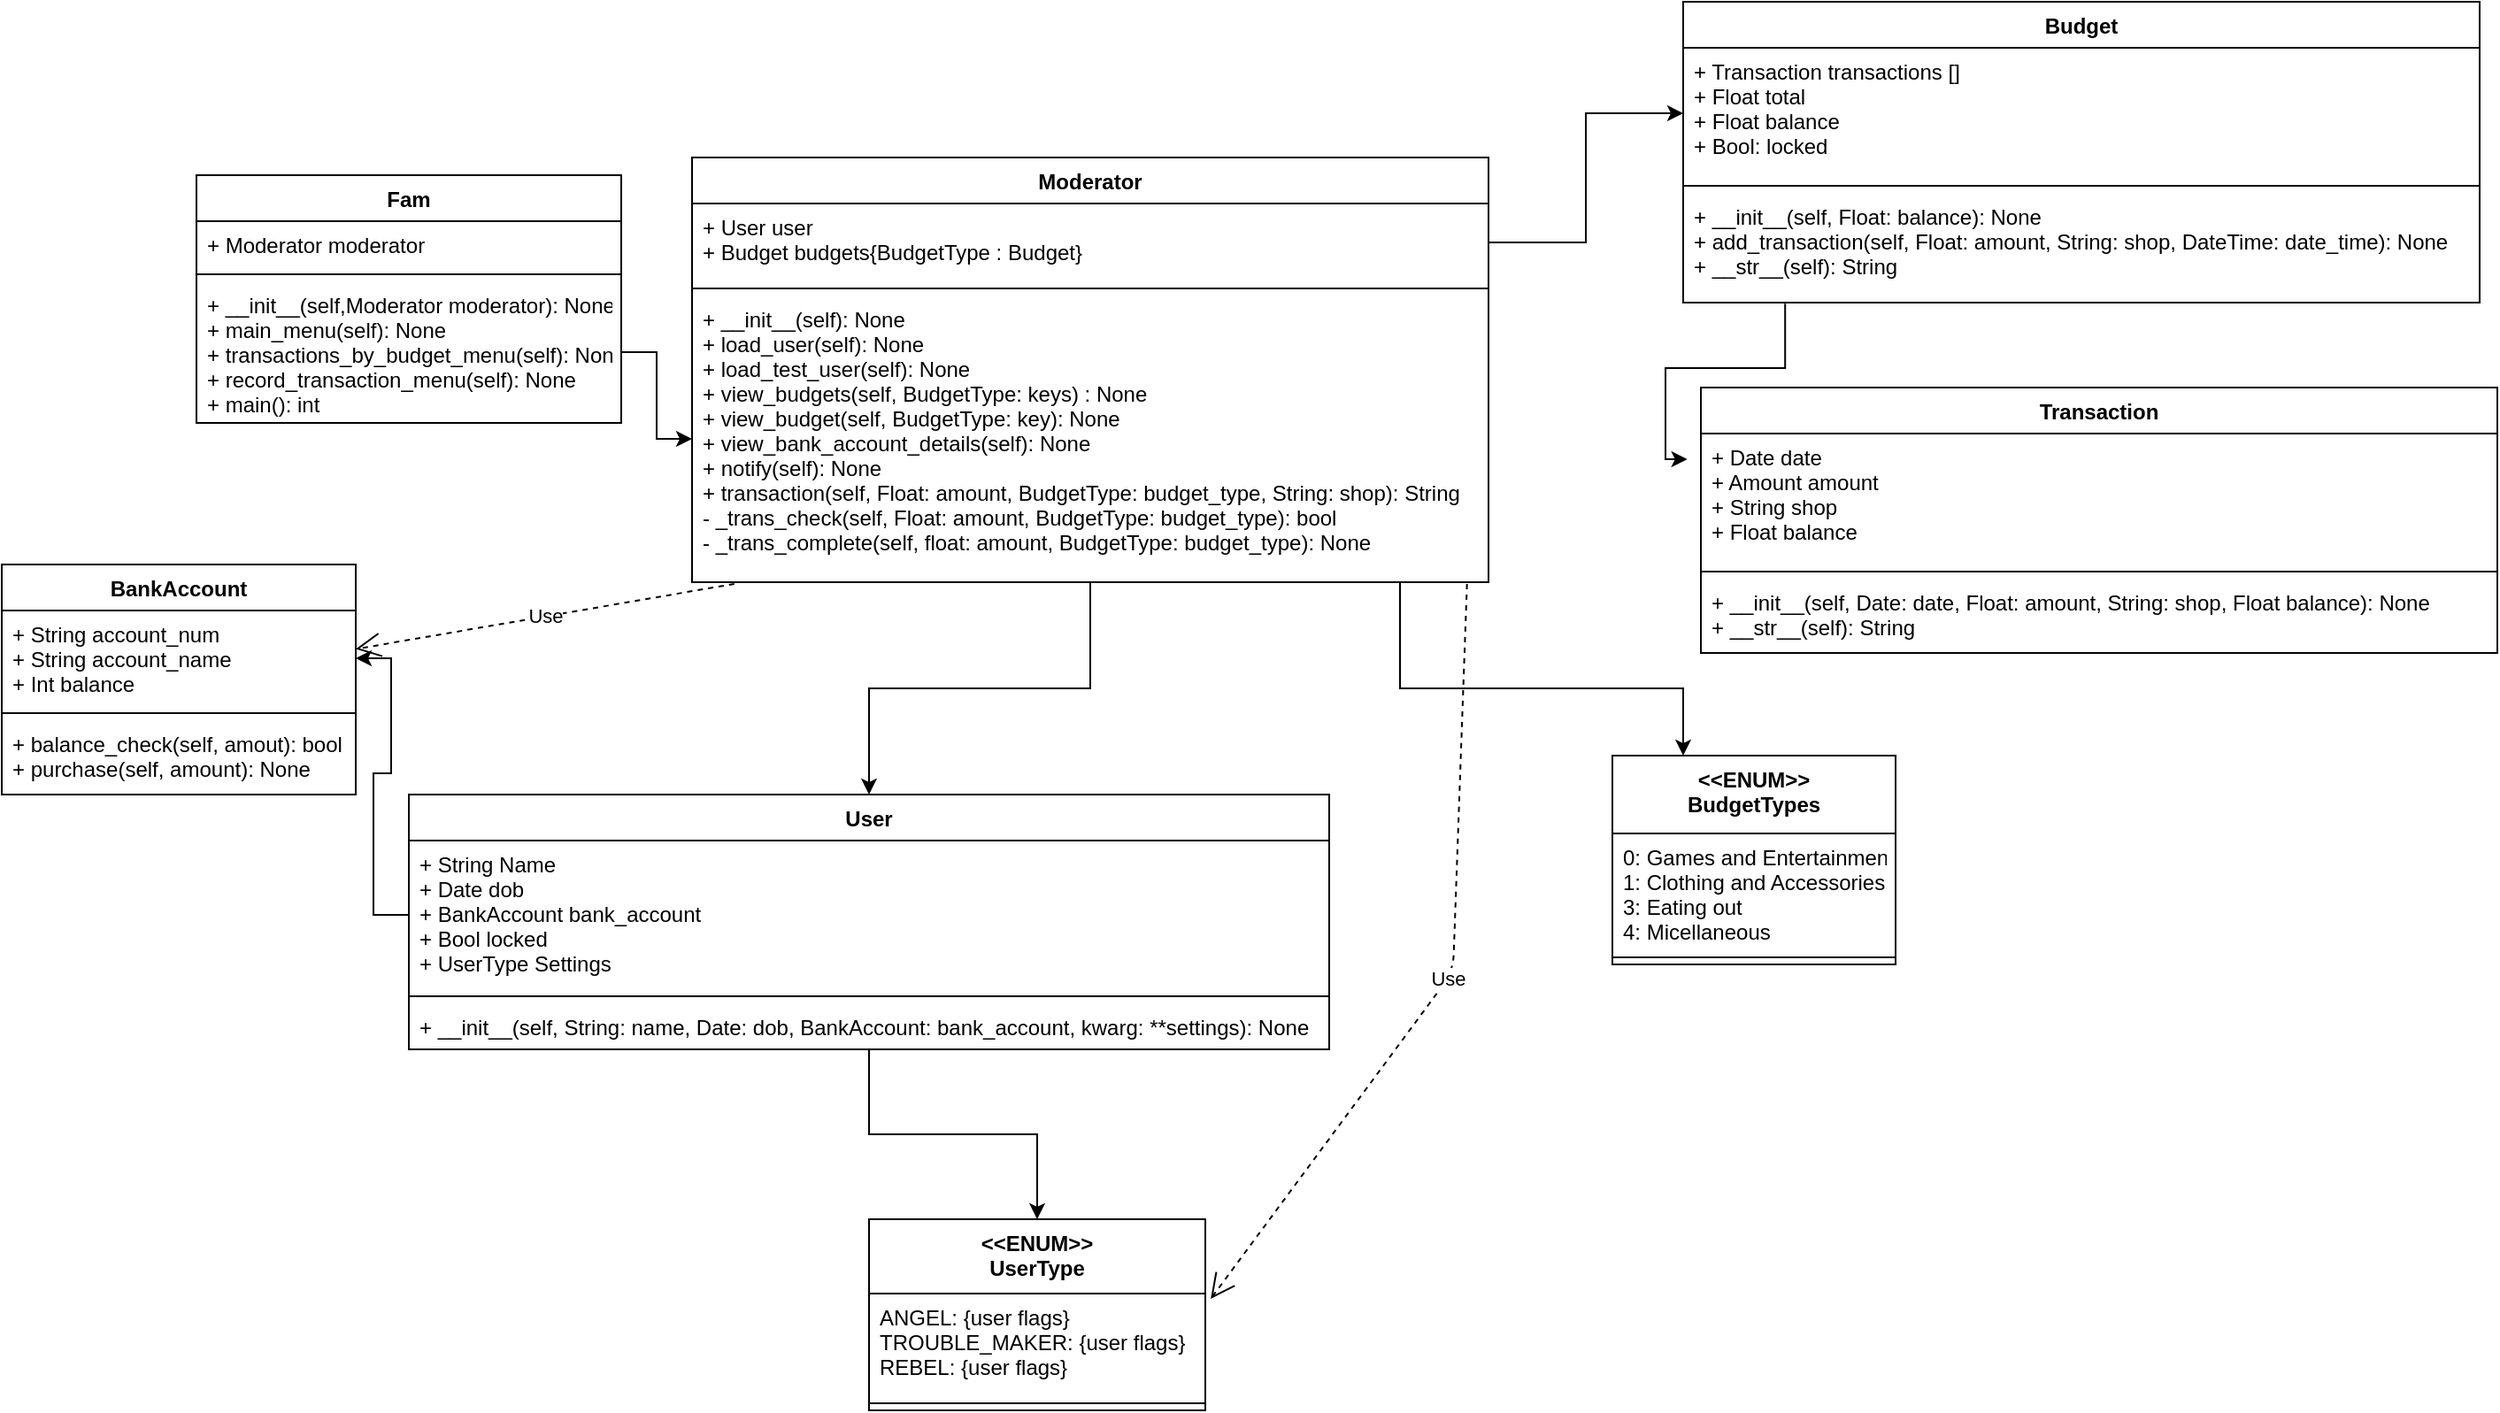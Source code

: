 <mxfile version="12.6.5" type="device"><diagram id="C5RBs43oDa-KdzZeNtuy" name="Page-1"><mxGraphModel dx="2493" dy="2029" grid="1" gridSize="10" guides="1" tooltips="1" connect="1" arrows="1" fold="1" page="1" pageScale="1" pageWidth="827" pageHeight="1169" math="0" shadow="0"><root><mxCell id="WIyWlLk6GJQsqaUBKTNV-0"/><mxCell id="WIyWlLk6GJQsqaUBKTNV-1" parent="WIyWlLk6GJQsqaUBKTNV-0"/><mxCell id="qYvfau1DeGDX7RzRkFKV-6" style="edgeStyle=orthogonalEdgeStyle;rounded=0;orthogonalLoop=1;jettySize=auto;html=1;entryX=-0.017;entryY=0.196;entryDx=0;entryDy=0;entryPerimeter=0;exitX=0.128;exitY=1.01;exitDx=0;exitDy=0;exitPerimeter=0;" parent="WIyWlLk6GJQsqaUBKTNV-1" source="bdW23PgDb8BX2SDiu6Tc-3" target="qYvfau1DeGDX7RzRkFKV-3" edge="1"><mxGeometry relative="1" as="geometry"/></mxCell><mxCell id="bdW23PgDb8BX2SDiu6Tc-0" value="Budget" style="swimlane;fontStyle=1;align=center;verticalAlign=top;childLayout=stackLayout;horizontal=1;startSize=26;horizontalStack=0;resizeParent=1;resizeParentMax=0;resizeLast=0;collapsible=1;marginBottom=0;" parent="WIyWlLk6GJQsqaUBKTNV-1" vertex="1"><mxGeometry x="520" y="-278" width="450" height="170" as="geometry"/></mxCell><mxCell id="bdW23PgDb8BX2SDiu6Tc-1" value="+ Transaction transactions []&#10;+ Float total&#10;+ Float balance&#10;+ Bool: locked" style="text;strokeColor=none;fillColor=none;align=left;verticalAlign=top;spacingLeft=4;spacingRight=4;overflow=hidden;rotatable=0;points=[[0,0.5],[1,0.5]];portConstraint=eastwest;" parent="bdW23PgDb8BX2SDiu6Tc-0" vertex="1"><mxGeometry y="26" width="450" height="74" as="geometry"/></mxCell><mxCell id="bdW23PgDb8BX2SDiu6Tc-2" value="" style="line;strokeWidth=1;fillColor=none;align=left;verticalAlign=middle;spacingTop=-1;spacingLeft=3;spacingRight=3;rotatable=0;labelPosition=right;points=[];portConstraint=eastwest;" parent="bdW23PgDb8BX2SDiu6Tc-0" vertex="1"><mxGeometry y="100" width="450" height="8" as="geometry"/></mxCell><mxCell id="bdW23PgDb8BX2SDiu6Tc-3" value="+ __init__(self, Float: balance): None&#10;+ add_transaction(self, Float: amount, String: shop, DateTime: date_time): None&#10;+ __str__(self): String" style="text;strokeColor=none;fillColor=none;align=left;verticalAlign=top;spacingLeft=4;spacingRight=4;overflow=hidden;rotatable=0;points=[[0,0.5],[1,0.5]];portConstraint=eastwest;" parent="bdW23PgDb8BX2SDiu6Tc-0" vertex="1"><mxGeometry y="108" width="450" height="62" as="geometry"/></mxCell><mxCell id="fvkShJkm0xsbzet6l3TY-21" style="edgeStyle=orthogonalEdgeStyle;rounded=0;orthogonalLoop=1;jettySize=auto;html=1;entryX=0.5;entryY=0;entryDx=0;entryDy=0;" parent="WIyWlLk6GJQsqaUBKTNV-1" source="bdW23PgDb8BX2SDiu6Tc-23" target="fvkShJkm0xsbzet6l3TY-14" edge="1"><mxGeometry relative="1" as="geometry"/></mxCell><mxCell id="bdW23PgDb8BX2SDiu6Tc-23" value="Moderator" style="swimlane;fontStyle=1;align=center;verticalAlign=top;childLayout=stackLayout;horizontal=1;startSize=26;horizontalStack=0;resizeParent=1;resizeParentMax=0;resizeLast=0;collapsible=1;marginBottom=0;" parent="WIyWlLk6GJQsqaUBKTNV-1" vertex="1"><mxGeometry x="-40" y="-190" width="450" height="240" as="geometry"/></mxCell><mxCell id="bdW23PgDb8BX2SDiu6Tc-24" value="+ User user&#10;+ Budget budgets{BudgetType : Budget}" style="text;strokeColor=none;fillColor=none;align=left;verticalAlign=top;spacingLeft=4;spacingRight=4;overflow=hidden;rotatable=0;points=[[0,0.5],[1,0.5]];portConstraint=eastwest;" parent="bdW23PgDb8BX2SDiu6Tc-23" vertex="1"><mxGeometry y="26" width="450" height="44" as="geometry"/></mxCell><mxCell id="bdW23PgDb8BX2SDiu6Tc-25" value="" style="line;strokeWidth=1;fillColor=none;align=left;verticalAlign=middle;spacingTop=-1;spacingLeft=3;spacingRight=3;rotatable=0;labelPosition=right;points=[];portConstraint=eastwest;" parent="bdW23PgDb8BX2SDiu6Tc-23" vertex="1"><mxGeometry y="70" width="450" height="8" as="geometry"/></mxCell><mxCell id="bdW23PgDb8BX2SDiu6Tc-26" value="+ __init__(self): None&#10;+ load_user(self): None&#10;+ load_test_user(self): None&#10;+ view_budgets(self, BudgetType: keys) : None&#10;+ view_budget(self, BudgetType: key): None&#10;+ view_bank_account_details(self): None&#10;+ notify(self): None&#10;+ transaction(self, Float: amount, BudgetType: budget_type, String: shop): String&#10;- _trans_check(self, Float: amount, BudgetType: budget_type): bool&#10;- _trans_complete(self, float: amount, BudgetType: budget_type): None&#10;" style="text;strokeColor=none;fillColor=none;align=left;verticalAlign=top;spacingLeft=4;spacingRight=4;overflow=hidden;rotatable=0;points=[[0,0.5],[1,0.5]];portConstraint=eastwest;" parent="bdW23PgDb8BX2SDiu6Tc-23" vertex="1"><mxGeometry y="78" width="450" height="162" as="geometry"/></mxCell><mxCell id="bdW23PgDb8BX2SDiu6Tc-43" value="&lt;&lt;ENUM&gt;&gt;&#10;UserType" style="swimlane;fontStyle=1;align=center;verticalAlign=top;childLayout=stackLayout;horizontal=1;startSize=42;horizontalStack=0;resizeParent=1;resizeParentMax=0;resizeLast=0;collapsible=1;marginBottom=0;" parent="WIyWlLk6GJQsqaUBKTNV-1" vertex="1"><mxGeometry x="60" y="410" width="190" height="108" as="geometry"/></mxCell><mxCell id="bdW23PgDb8BX2SDiu6Tc-44" value="ANGEL: {user flags}&#10;TROUBLE_MAKER: {user flags}&#10;REBEL: {user flags}&#10;&#10;" style="text;strokeColor=none;fillColor=none;align=left;verticalAlign=top;spacingLeft=4;spacingRight=4;overflow=hidden;rotatable=0;points=[[0,0.5],[1,0.5]];portConstraint=eastwest;" parent="bdW23PgDb8BX2SDiu6Tc-43" vertex="1"><mxGeometry y="42" width="190" height="58" as="geometry"/></mxCell><mxCell id="bdW23PgDb8BX2SDiu6Tc-45" value="" style="line;strokeWidth=1;fillColor=none;align=left;verticalAlign=middle;spacingTop=-1;spacingLeft=3;spacingRight=3;rotatable=0;labelPosition=right;points=[];portConstraint=eastwest;" parent="bdW23PgDb8BX2SDiu6Tc-43" vertex="1"><mxGeometry y="100" width="190" height="8" as="geometry"/></mxCell><mxCell id="bdW23PgDb8BX2SDiu6Tc-52" value="BankAccount" style="swimlane;fontStyle=1;align=center;verticalAlign=top;childLayout=stackLayout;horizontal=1;startSize=26;horizontalStack=0;resizeParent=1;resizeParentMax=0;resizeLast=0;collapsible=1;marginBottom=0;" parent="WIyWlLk6GJQsqaUBKTNV-1" vertex="1"><mxGeometry x="-430" y="40" width="200" height="130" as="geometry"/></mxCell><mxCell id="bdW23PgDb8BX2SDiu6Tc-53" value="+ String account_num&#10;+ String account_name&#10;+ Int balance&#10;" style="text;strokeColor=none;fillColor=none;align=left;verticalAlign=top;spacingLeft=4;spacingRight=4;overflow=hidden;rotatable=0;points=[[0,0.5],[1,0.5]];portConstraint=eastwest;" parent="bdW23PgDb8BX2SDiu6Tc-52" vertex="1"><mxGeometry y="26" width="200" height="54" as="geometry"/></mxCell><mxCell id="bdW23PgDb8BX2SDiu6Tc-54" value="" style="line;strokeWidth=1;fillColor=none;align=left;verticalAlign=middle;spacingTop=-1;spacingLeft=3;spacingRight=3;rotatable=0;labelPosition=right;points=[];portConstraint=eastwest;" parent="bdW23PgDb8BX2SDiu6Tc-52" vertex="1"><mxGeometry y="80" width="200" height="8" as="geometry"/></mxCell><mxCell id="bdW23PgDb8BX2SDiu6Tc-55" value="+ balance_check(self, amout): bool&#10;+ purchase(self, amount): None" style="text;strokeColor=none;fillColor=none;align=left;verticalAlign=top;spacingLeft=4;spacingRight=4;overflow=hidden;rotatable=0;points=[[0,0.5],[1,0.5]];portConstraint=eastwest;" parent="bdW23PgDb8BX2SDiu6Tc-52" vertex="1"><mxGeometry y="88" width="200" height="42" as="geometry"/></mxCell><mxCell id="bdW23PgDb8BX2SDiu6Tc-61" value="Fam" style="swimlane;fontStyle=1;align=center;verticalAlign=top;childLayout=stackLayout;horizontal=1;startSize=26;horizontalStack=0;resizeParent=1;resizeParentMax=0;resizeLast=0;collapsible=1;marginBottom=0;" parent="WIyWlLk6GJQsqaUBKTNV-1" vertex="1"><mxGeometry x="-320" y="-180" width="240" height="140" as="geometry"/></mxCell><mxCell id="bdW23PgDb8BX2SDiu6Tc-62" value="+ Moderator moderator" style="text;strokeColor=none;fillColor=none;align=left;verticalAlign=top;spacingLeft=4;spacingRight=4;overflow=hidden;rotatable=0;points=[[0,0.5],[1,0.5]];portConstraint=eastwest;" parent="bdW23PgDb8BX2SDiu6Tc-61" vertex="1"><mxGeometry y="26" width="240" height="26" as="geometry"/></mxCell><mxCell id="bdW23PgDb8BX2SDiu6Tc-63" value="" style="line;strokeWidth=1;fillColor=none;align=left;verticalAlign=middle;spacingTop=-1;spacingLeft=3;spacingRight=3;rotatable=0;labelPosition=right;points=[];portConstraint=eastwest;" parent="bdW23PgDb8BX2SDiu6Tc-61" vertex="1"><mxGeometry y="52" width="240" height="8" as="geometry"/></mxCell><mxCell id="bdW23PgDb8BX2SDiu6Tc-64" value="+ __init__(self,Moderator moderator): None&#10;+ main_menu(self): None&#10;+ transactions_by_budget_menu(self): None&#10;+ record_transaction_menu(self): None&#10;+ main(): int" style="text;strokeColor=none;fillColor=none;align=left;verticalAlign=top;spacingLeft=4;spacingRight=4;overflow=hidden;rotatable=0;points=[[0,0.5],[1,0.5]];portConstraint=eastwest;" parent="bdW23PgDb8BX2SDiu6Tc-61" vertex="1"><mxGeometry y="60" width="240" height="80" as="geometry"/></mxCell><mxCell id="VrBqJjDWyYgU377xudqn-3" value="&lt;&lt;ENUM&gt;&gt;&#10;BudgetTypes" style="swimlane;fontStyle=1;align=center;verticalAlign=top;childLayout=stackLayout;horizontal=1;startSize=44;horizontalStack=0;resizeParent=1;resizeParentMax=0;resizeLast=0;collapsible=1;marginBottom=0;" parent="WIyWlLk6GJQsqaUBKTNV-1" vertex="1"><mxGeometry x="480" y="148" width="160" height="118" as="geometry"/></mxCell><mxCell id="VrBqJjDWyYgU377xudqn-4" value="0: Games and Entertainment&#10;1: Clothing and Accessories&#10;3: Eating out&#10;4: Micellaneous" style="text;strokeColor=none;fillColor=none;align=left;verticalAlign=top;spacingLeft=4;spacingRight=4;overflow=hidden;rotatable=0;points=[[0,0.5],[1,0.5]];portConstraint=eastwest;" parent="VrBqJjDWyYgU377xudqn-3" vertex="1"><mxGeometry y="44" width="160" height="66" as="geometry"/></mxCell><mxCell id="VrBqJjDWyYgU377xudqn-5" value="" style="line;strokeWidth=1;fillColor=none;align=left;verticalAlign=middle;spacingTop=-1;spacingLeft=3;spacingRight=3;rotatable=0;labelPosition=right;points=[];portConstraint=eastwest;" parent="VrBqJjDWyYgU377xudqn-3" vertex="1"><mxGeometry y="110" width="160" height="8" as="geometry"/></mxCell><mxCell id="rH2ORljAj0GJbyeZtTNq-1" style="edgeStyle=orthogonalEdgeStyle;rounded=0;orthogonalLoop=1;jettySize=auto;html=1;exitX=1;exitY=0.5;exitDx=0;exitDy=0;entryX=0;entryY=0.5;entryDx=0;entryDy=0;" parent="WIyWlLk6GJQsqaUBKTNV-1" source="bdW23PgDb8BX2SDiu6Tc-64" target="bdW23PgDb8BX2SDiu6Tc-26" edge="1"><mxGeometry relative="1" as="geometry"/></mxCell><mxCell id="qYvfau1DeGDX7RzRkFKV-7" style="edgeStyle=orthogonalEdgeStyle;rounded=0;orthogonalLoop=1;jettySize=auto;html=1;" parent="WIyWlLk6GJQsqaUBKTNV-1" source="fvkShJkm0xsbzet6l3TY-14" target="bdW23PgDb8BX2SDiu6Tc-43" edge="1"><mxGeometry relative="1" as="geometry"/></mxCell><mxCell id="fvkShJkm0xsbzet6l3TY-14" value="User" style="swimlane;fontStyle=1;align=center;verticalAlign=top;childLayout=stackLayout;horizontal=1;startSize=26;horizontalStack=0;resizeParent=1;resizeParentMax=0;resizeLast=0;collapsible=1;marginBottom=0;" parent="WIyWlLk6GJQsqaUBKTNV-1" vertex="1"><mxGeometry x="-200" y="170" width="520" height="144" as="geometry"/></mxCell><mxCell id="fvkShJkm0xsbzet6l3TY-15" value="+ String Name&#10;+ Date dob&#10;+ BankAccount bank_account&#10;+ Bool locked&#10;+ UserType Settings" style="text;strokeColor=none;fillColor=none;align=left;verticalAlign=top;spacingLeft=4;spacingRight=4;overflow=hidden;rotatable=0;points=[[0,0.5],[1,0.5]];portConstraint=eastwest;" parent="fvkShJkm0xsbzet6l3TY-14" vertex="1"><mxGeometry y="26" width="520" height="84" as="geometry"/></mxCell><mxCell id="fvkShJkm0xsbzet6l3TY-16" value="" style="line;strokeWidth=1;fillColor=none;align=left;verticalAlign=middle;spacingTop=-1;spacingLeft=3;spacingRight=3;rotatable=0;labelPosition=right;points=[];portConstraint=eastwest;" parent="fvkShJkm0xsbzet6l3TY-14" vertex="1"><mxGeometry y="110" width="520" height="8" as="geometry"/></mxCell><mxCell id="fvkShJkm0xsbzet6l3TY-17" value="+ __init__(self, String: name, Date: dob, BankAccount: bank_account, kwarg: **settings): None" style="text;strokeColor=none;fillColor=none;align=left;verticalAlign=top;spacingLeft=4;spacingRight=4;overflow=hidden;rotatable=0;points=[[0,0.5],[1,0.5]];portConstraint=eastwest;" parent="fvkShJkm0xsbzet6l3TY-14" vertex="1"><mxGeometry y="118" width="520" height="26" as="geometry"/></mxCell><mxCell id="fvkShJkm0xsbzet6l3TY-19" style="edgeStyle=orthogonalEdgeStyle;rounded=0;orthogonalLoop=1;jettySize=auto;html=1;exitX=0;exitY=0.5;exitDx=0;exitDy=0;entryX=1;entryY=0.5;entryDx=0;entryDy=0;" parent="WIyWlLk6GJQsqaUBKTNV-1" source="fvkShJkm0xsbzet6l3TY-15" target="bdW23PgDb8BX2SDiu6Tc-53" edge="1"><mxGeometry relative="1" as="geometry"/></mxCell><mxCell id="fvkShJkm0xsbzet6l3TY-26" style="edgeStyle=orthogonalEdgeStyle;rounded=0;orthogonalLoop=1;jettySize=auto;html=1;entryX=0.25;entryY=0;entryDx=0;entryDy=0;" parent="WIyWlLk6GJQsqaUBKTNV-1" source="bdW23PgDb8BX2SDiu6Tc-26" target="VrBqJjDWyYgU377xudqn-3" edge="1"><mxGeometry relative="1" as="geometry"><Array as="points"><mxPoint x="360" y="-31"/><mxPoint x="360" y="110"/><mxPoint x="520" y="110"/></Array></mxGeometry></mxCell><mxCell id="fvkShJkm0xsbzet6l3TY-30" value="Use" style="endArrow=open;endSize=12;dashed=1;html=1;exitX=0.053;exitY=1.006;exitDx=0;exitDy=0;exitPerimeter=0;" parent="WIyWlLk6GJQsqaUBKTNV-1" source="bdW23PgDb8BX2SDiu6Tc-26" target="bdW23PgDb8BX2SDiu6Tc-52" edge="1"><mxGeometry width="160" relative="1" as="geometry"><mxPoint x="-270" y="540" as="sourcePoint"/><mxPoint x="-110" y="540" as="targetPoint"/></mxGeometry></mxCell><mxCell id="fvkShJkm0xsbzet6l3TY-31" value="Use" style="endArrow=open;endSize=12;dashed=1;html=1;exitX=0.973;exitY=1.006;exitDx=0;exitDy=0;exitPerimeter=0;entryX=1.016;entryY=0.052;entryDx=0;entryDy=0;entryPerimeter=0;" parent="WIyWlLk6GJQsqaUBKTNV-1" source="bdW23PgDb8BX2SDiu6Tc-26" target="bdW23PgDb8BX2SDiu6Tc-44" edge="1"><mxGeometry width="160" relative="1" as="geometry"><mxPoint x="-120" y="540" as="sourcePoint"/><mxPoint x="40" y="540" as="targetPoint"/><Array as="points"><mxPoint x="390" y="270"/></Array></mxGeometry></mxCell><mxCell id="fvkShJkm0xsbzet6l3TY-32" style="edgeStyle=orthogonalEdgeStyle;rounded=0;orthogonalLoop=1;jettySize=auto;html=1;exitX=1;exitY=0.5;exitDx=0;exitDy=0;entryX=0;entryY=0.5;entryDx=0;entryDy=0;" parent="WIyWlLk6GJQsqaUBKTNV-1" source="bdW23PgDb8BX2SDiu6Tc-24" target="bdW23PgDb8BX2SDiu6Tc-1" edge="1"><mxGeometry relative="1" as="geometry"/></mxCell><mxCell id="qYvfau1DeGDX7RzRkFKV-2" value="Transaction" style="swimlane;fontStyle=1;align=center;verticalAlign=top;childLayout=stackLayout;horizontal=1;startSize=26;horizontalStack=0;resizeParent=1;resizeParentMax=0;resizeLast=0;collapsible=1;marginBottom=0;" parent="WIyWlLk6GJQsqaUBKTNV-1" vertex="1"><mxGeometry x="530" y="-60" width="450" height="150" as="geometry"/></mxCell><mxCell id="qYvfau1DeGDX7RzRkFKV-3" value="+ Date date&#10;+ Amount amount&#10;+ String shop&#10;+ Float balance" style="text;strokeColor=none;fillColor=none;align=left;verticalAlign=top;spacingLeft=4;spacingRight=4;overflow=hidden;rotatable=0;points=[[0,0.5],[1,0.5]];portConstraint=eastwest;" parent="qYvfau1DeGDX7RzRkFKV-2" vertex="1"><mxGeometry y="26" width="450" height="74" as="geometry"/></mxCell><mxCell id="qYvfau1DeGDX7RzRkFKV-4" value="" style="line;strokeWidth=1;fillColor=none;align=left;verticalAlign=middle;spacingTop=-1;spacingLeft=3;spacingRight=3;rotatable=0;labelPosition=right;points=[];portConstraint=eastwest;" parent="qYvfau1DeGDX7RzRkFKV-2" vertex="1"><mxGeometry y="100" width="450" height="8" as="geometry"/></mxCell><mxCell id="qYvfau1DeGDX7RzRkFKV-5" value="+ __init__(self, Date: date, Float: amount, String: shop, Float balance): None&#10;+ __str__(self): String" style="text;strokeColor=none;fillColor=none;align=left;verticalAlign=top;spacingLeft=4;spacingRight=4;overflow=hidden;rotatable=0;points=[[0,0.5],[1,0.5]];portConstraint=eastwest;" parent="qYvfau1DeGDX7RzRkFKV-2" vertex="1"><mxGeometry y="108" width="450" height="42" as="geometry"/></mxCell></root></mxGraphModel></diagram></mxfile>